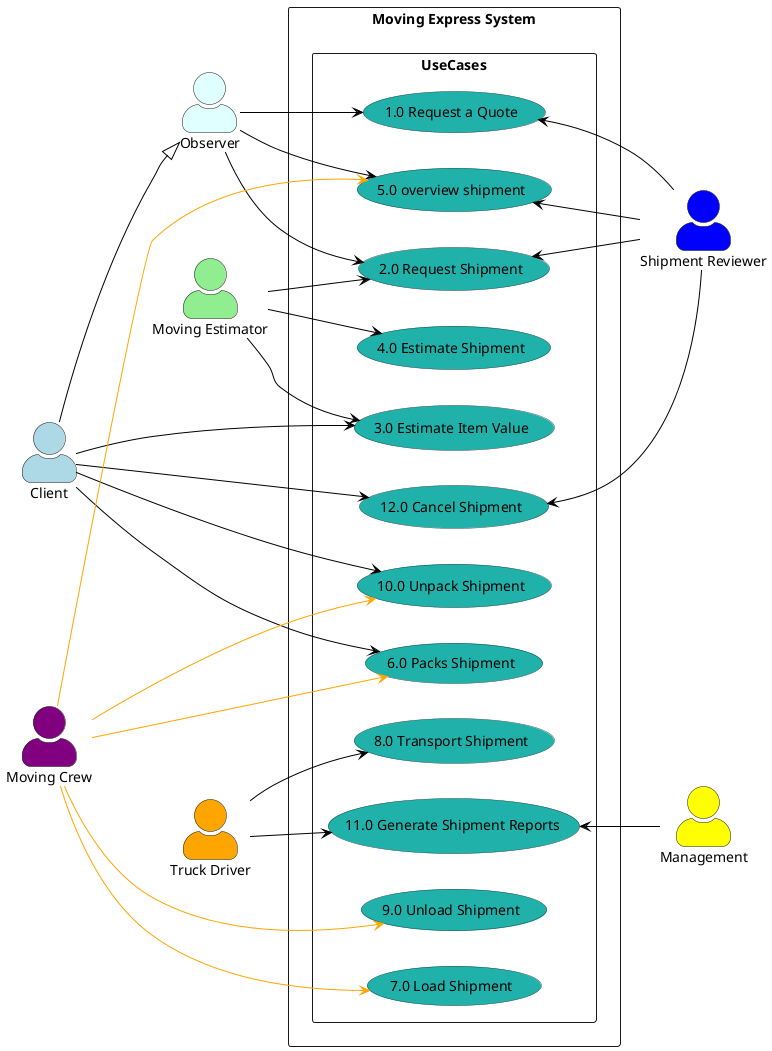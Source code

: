 @startuml

left to right direction
skinparam actorStyle awesome
skinparam usecase {
    BackgroundColor DarkSeaGreen
    BorderColor DarkSlateGray
    ArrowColor Black
    ActorBorderColor black
    ActorFontName Courier
    ActorBackgroundColor<< Human >> Gold
}

actor Client as "Client" #LightBlue
actor "Moving Estimator" as MovingEstimator #LightGreen
actor "Truck Driver" as VanDriver #Orange
actor "Moving Crew" as MovingCrew #Purple
actor Management as "Management" #Yellow
actor "Shipment Reviewer" as ShipmentReviewer #Blue
actor "Observer" as Observer #LightCyan

rectangle "Moving Express System" {
    rectangle UseCases {
      usecase "1.0 Request a Quote" as UC1 #LightSeaGreen
      usecase "2.0 Request Shipment" as UC2 #LightSeaGreen
      usecase "3.0 Estimate Item Value" as UC3 #LightSeaGreen
      usecase "4.0 Estimate Shipment" as UC4 #LightSeaGreen
      usecase "5.0 overview shipment" as UC5 #LightSeaGreen
      usecase "8.0 Transport Shipment" as UC8 #LightSeaGreen
      usecase "6.0 Packs Shipment" as UC6 #LightSeaGreen
      usecase "7.0 Load Shipment" as UC7 #LightSeaGreen
      usecase "9.0 Unload Shipment" as UC9 #LightSeaGreen
      usecase "10.0 Unpack Shipment" as UC10 #LightSeaGreen
      usecase "11.0 Generate Shipment Reports" as UC11 #LightSeaGreen
      usecase "12.0 Cancel Shipment" as UC12 #LightSeaGreen
    }
}

Client --|> Observer

Client ---> UC12
Client ---> UC6
Client ---> UC3
Client ---> UC10

Observer --> UC1
Observer --> UC2
Observer --> UC5

MovingEstimator --> UC2
MovingEstimator --> UC4
MovingEstimator --> UC3

VanDriver --> UC8

MovingCrew -[#Orange]--> UC6
MovingCrew -[#Orange]--> UC5
MovingCrew -[#Orange]--> UC7
MovingCrew -[#Orange]--> UC9
MovingCrew -[#Orange]--> UC10

UC11 <-- Management
VanDriver --> UC11

UC2 <-- ShipmentReviewer
UC1 <-- ShipmentReviewer
UC12 <-- ShipmentReviewer
UC5 <-- ShipmentReviewer

@enduml